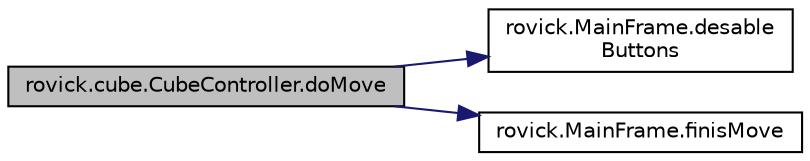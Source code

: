 digraph "rovick.cube.CubeController.doMove"
{
  edge [fontname="Helvetica",fontsize="10",labelfontname="Helvetica",labelfontsize="10"];
  node [fontname="Helvetica",fontsize="10",shape=record];
  rankdir="LR";
  Node4 [label="rovick.cube.CubeController.doMove",height=0.2,width=0.4,color="black", fillcolor="grey75", style="filled", fontcolor="black"];
  Node4 -> Node5 [color="midnightblue",fontsize="10",style="solid",fontname="Helvetica"];
  Node5 [label="rovick.MainFrame.desable\lButtons",height=0.2,width=0.4,color="black", fillcolor="white", style="filled",URL="$group__Auxiliares.html#ga4e69c788c01026510dfbe2f8faabc9e7",tooltip="Activa o desactiva los botones para que no se pueda hacer nada mientas que se haga el proceso de hace..."];
  Node4 -> Node6 [color="midnightblue",fontsize="10",style="solid",fontname="Helvetica"];
  Node6 [label="rovick.MainFrame.finisMove",height=0.2,width=0.4,color="black", fillcolor="white", style="filled",URL="$group__Auxiliares.html#gaf71bdd2e0bac5603a5ff80cccd01bcf1",tooltip="Resta el String finMove al numero de movimientos,Jlabel lb_movs. "];
}

